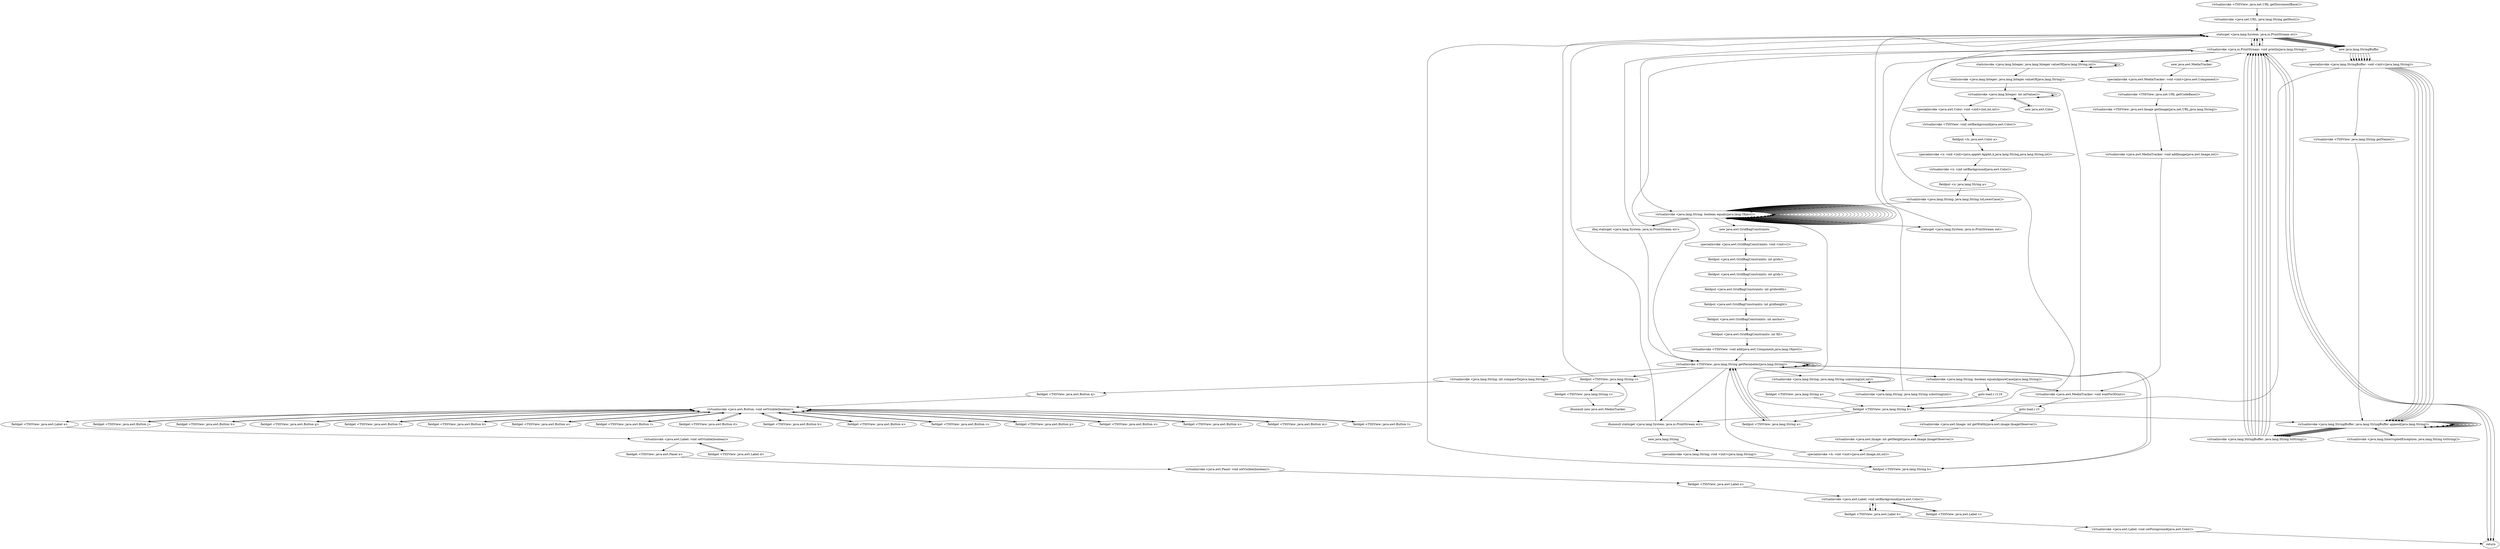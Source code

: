 digraph "" {
"virtualinvoke <TSSView: java.net.URL getDocumentBase()>";
 "virtualinvoke <TSSView: java.net.URL getDocumentBase()>"->"virtualinvoke <java.net.URL: java.lang.String getHost()>";
 "virtualinvoke <java.net.URL: java.lang.String getHost()>"->"staticget <java.lang.System: java.io.PrintStream err>";
 "staticget <java.lang.System: java.io.PrintStream err>"->"virtualinvoke <java.io.PrintStream: void println(java.lang.String)>";
 "virtualinvoke <java.io.PrintStream: void println(java.lang.String)>"->"staticget <java.lang.System: java.io.PrintStream err>";
 "staticget <java.lang.System: java.io.PrintStream err>"->"new java.lang.StringBuffer";
 "new java.lang.StringBuffer"->"specialinvoke <java.lang.StringBuffer: void <init>(java.lang.String)>";
 "specialinvoke <java.lang.StringBuffer: void <init>(java.lang.String)>"->"virtualinvoke <java.lang.StringBuffer: java.lang.StringBuffer append(java.lang.String)>";
 "virtualinvoke <java.lang.StringBuffer: java.lang.StringBuffer append(java.lang.String)>"->"virtualinvoke <java.lang.StringBuffer: java.lang.String toString()>";
 "virtualinvoke <java.lang.StringBuffer: java.lang.String toString()>"->"virtualinvoke <java.io.PrintStream: void println(java.lang.String)>";
 "virtualinvoke <java.io.PrintStream: void println(java.lang.String)>"->"staticget <java.lang.System: java.io.PrintStream err>";
 "staticget <java.lang.System: java.io.PrintStream err>"->"new java.lang.StringBuffer";
 "new java.lang.StringBuffer"->"specialinvoke <java.lang.StringBuffer: void <init>(java.lang.String)>";
 "specialinvoke <java.lang.StringBuffer: void <init>(java.lang.String)>"->"virtualinvoke <TSSView: java.lang.String getName()>";
 "virtualinvoke <TSSView: java.lang.String getName()>"->"virtualinvoke <java.lang.StringBuffer: java.lang.StringBuffer append(java.lang.String)>";
 "virtualinvoke <java.lang.StringBuffer: java.lang.StringBuffer append(java.lang.String)>"->"virtualinvoke <java.lang.StringBuffer: java.lang.String toString()>";
 "virtualinvoke <java.lang.StringBuffer: java.lang.String toString()>"->"virtualinvoke <java.io.PrintStream: void println(java.lang.String)>";
 "virtualinvoke <java.io.PrintStream: void println(java.lang.String)>"->"virtualinvoke <java.lang.String: boolean equals(java.lang.Object)>";
 "virtualinvoke <java.lang.String: boolean equals(java.lang.Object)>"->"virtualinvoke <java.lang.String: boolean equals(java.lang.Object)>";
 "virtualinvoke <java.lang.String: boolean equals(java.lang.Object)>"->"virtualinvoke <java.lang.String: boolean equals(java.lang.Object)>";
 "virtualinvoke <java.lang.String: boolean equals(java.lang.Object)>"->"virtualinvoke <java.lang.String: boolean equals(java.lang.Object)>";
 "virtualinvoke <java.lang.String: boolean equals(java.lang.Object)>"->"virtualinvoke <java.lang.String: boolean equals(java.lang.Object)>";
 "virtualinvoke <java.lang.String: boolean equals(java.lang.Object)>"->"virtualinvoke <java.lang.String: boolean equals(java.lang.Object)>";
 "virtualinvoke <java.lang.String: boolean equals(java.lang.Object)>"->"virtualinvoke <java.lang.String: boolean equals(java.lang.Object)>";
 "virtualinvoke <java.lang.String: boolean equals(java.lang.Object)>"->"virtualinvoke <java.lang.String: boolean equals(java.lang.Object)>";
 "virtualinvoke <java.lang.String: boolean equals(java.lang.Object)>"->"virtualinvoke <java.lang.String: boolean equals(java.lang.Object)>";
 "virtualinvoke <java.lang.String: boolean equals(java.lang.Object)>"->"virtualinvoke <java.lang.String: boolean equals(java.lang.Object)>";
 "virtualinvoke <java.lang.String: boolean equals(java.lang.Object)>"->"virtualinvoke <java.lang.String: boolean equals(java.lang.Object)>";
 "virtualinvoke <java.lang.String: boolean equals(java.lang.Object)>"->"virtualinvoke <java.lang.String: boolean equals(java.lang.Object)>";
 "virtualinvoke <java.lang.String: boolean equals(java.lang.Object)>"->"virtualinvoke <java.lang.String: boolean equals(java.lang.Object)>";
 "virtualinvoke <java.lang.String: boolean equals(java.lang.Object)>"->"virtualinvoke <java.lang.String: boolean equals(java.lang.Object)>";
 "virtualinvoke <java.lang.String: boolean equals(java.lang.Object)>"->"virtualinvoke <java.lang.String: boolean equals(java.lang.Object)>";
 "virtualinvoke <java.lang.String: boolean equals(java.lang.Object)>"->"virtualinvoke <java.lang.String: boolean equals(java.lang.Object)>";
 "virtualinvoke <java.lang.String: boolean equals(java.lang.Object)>"->"virtualinvoke <java.lang.String: boolean equals(java.lang.Object)>";
 "virtualinvoke <java.lang.String: boolean equals(java.lang.Object)>"->"virtualinvoke <java.lang.String: boolean equals(java.lang.Object)>";
 "virtualinvoke <java.lang.String: boolean equals(java.lang.Object)>"->"virtualinvoke <java.lang.String: boolean equals(java.lang.Object)>";
 "virtualinvoke <java.lang.String: boolean equals(java.lang.Object)>"->"virtualinvoke <java.lang.String: boolean equals(java.lang.Object)>";
 "virtualinvoke <java.lang.String: boolean equals(java.lang.Object)>"->"virtualinvoke <java.lang.String: boolean equals(java.lang.Object)>";
 "virtualinvoke <java.lang.String: boolean equals(java.lang.Object)>"->"virtualinvoke <java.lang.String: boolean equals(java.lang.Object)>";
 "virtualinvoke <java.lang.String: boolean equals(java.lang.Object)>"->"virtualinvoke <java.lang.String: boolean equals(java.lang.Object)>";
 "virtualinvoke <java.lang.String: boolean equals(java.lang.Object)>"->"virtualinvoke <java.lang.String: boolean equals(java.lang.Object)>";
 "virtualinvoke <java.lang.String: boolean equals(java.lang.Object)>"->"virtualinvoke <java.lang.String: boolean equals(java.lang.Object)>";
 "virtualinvoke <java.lang.String: boolean equals(java.lang.Object)>"->"virtualinvoke <java.lang.String: boolean equals(java.lang.Object)>";
 "virtualinvoke <java.lang.String: boolean equals(java.lang.Object)>"->"virtualinvoke <java.lang.String: boolean equals(java.lang.Object)>";
 "virtualinvoke <java.lang.String: boolean equals(java.lang.Object)>"->"virtualinvoke <java.lang.String: boolean equals(java.lang.Object)>";
 "virtualinvoke <java.lang.String: boolean equals(java.lang.Object)>"->"virtualinvoke <java.lang.String: boolean equals(java.lang.Object)>";
 "virtualinvoke <java.lang.String: boolean equals(java.lang.Object)>"->"virtualinvoke <java.lang.String: boolean equals(java.lang.Object)>";
 "virtualinvoke <java.lang.String: boolean equals(java.lang.Object)>"->"virtualinvoke <java.lang.String: boolean equals(java.lang.Object)>";
 "virtualinvoke <java.lang.String: boolean equals(java.lang.Object)>"->"virtualinvoke <java.lang.String: boolean equals(java.lang.Object)>";
 "virtualinvoke <java.lang.String: boolean equals(java.lang.Object)>"->"virtualinvoke <java.lang.String: boolean equals(java.lang.Object)>";
 "virtualinvoke <java.lang.String: boolean equals(java.lang.Object)>"->"virtualinvoke <java.lang.String: boolean equals(java.lang.Object)>";
 "virtualinvoke <java.lang.String: boolean equals(java.lang.Object)>"->"ifeq staticget <java.lang.System: java.io.PrintStream err>";
 "ifeq staticget <java.lang.System: java.io.PrintStream err>"->"virtualinvoke <TSSView: java.lang.String getParameter(java.lang.String)>";
 "virtualinvoke <TSSView: java.lang.String getParameter(java.lang.String)>"->"ifnonnull staticget <java.lang.System: java.io.PrintStream err>";
 "ifnonnull staticget <java.lang.System: java.io.PrintStream err>"->"staticget <java.lang.System: java.io.PrintStream err>";
 "staticget <java.lang.System: java.io.PrintStream err>"->"new java.lang.StringBuffer";
 "new java.lang.StringBuffer"->"specialinvoke <java.lang.StringBuffer: void <init>(java.lang.String)>";
 "specialinvoke <java.lang.StringBuffer: void <init>(java.lang.String)>"->"virtualinvoke <java.lang.StringBuffer: java.lang.StringBuffer append(java.lang.String)>";
 "virtualinvoke <java.lang.StringBuffer: java.lang.StringBuffer append(java.lang.String)>"->"virtualinvoke <java.lang.StringBuffer: java.lang.String toString()>";
 "virtualinvoke <java.lang.StringBuffer: java.lang.String toString()>"->"virtualinvoke <java.io.PrintStream: void println(java.lang.String)>";
 "virtualinvoke <java.io.PrintStream: void println(java.lang.String)>"->"virtualinvoke <TSSView: java.lang.String getParameter(java.lang.String)>";
 "virtualinvoke <TSSView: java.lang.String getParameter(java.lang.String)>"->"fieldput <TSSView: java.lang.String c>";
 "fieldput <TSSView: java.lang.String c>"->"fieldget <TSSView: java.lang.String c>";
 "fieldget <TSSView: java.lang.String c>"->"ifnonnull new java.awt.MediaTracker";
 "ifnonnull new java.awt.MediaTracker"->"fieldput <TSSView: java.lang.String c>";
 "fieldput <TSSView: java.lang.String c>"->"staticget <java.lang.System: java.io.PrintStream err>";
 "staticget <java.lang.System: java.io.PrintStream err>"->"virtualinvoke <java.io.PrintStream: void println(java.lang.String)>";
 "virtualinvoke <java.io.PrintStream: void println(java.lang.String)>"->"new java.awt.MediaTracker";
 "new java.awt.MediaTracker"->"specialinvoke <java.awt.MediaTracker: void <init>(java.awt.Component)>";
 "specialinvoke <java.awt.MediaTracker: void <init>(java.awt.Component)>"->"virtualinvoke <TSSView: java.net.URL getCodeBase()>";
 "virtualinvoke <TSSView: java.net.URL getCodeBase()>"->"virtualinvoke <TSSView: java.awt.Image getImage(java.net.URL,java.lang.String)>";
 "virtualinvoke <TSSView: java.awt.Image getImage(java.net.URL,java.lang.String)>"->"virtualinvoke <java.awt.MediaTracker: void addImage(java.awt.Image,int)>";
 "virtualinvoke <java.awt.MediaTracker: void addImage(java.awt.Image,int)>"->"virtualinvoke <java.awt.MediaTracker: void waitForID(int)>";
 "virtualinvoke <java.awt.MediaTracker: void waitForID(int)>"->"goto load.r r3";
 "goto load.r r3"->"virtualinvoke <java.awt.Image: int getWidth(java.awt.image.ImageObserver)>";
 "virtualinvoke <java.awt.Image: int getWidth(java.awt.image.ImageObserver)>"->"virtualinvoke <java.awt.Image: int getHeight(java.awt.image.ImageObserver)>";
 "virtualinvoke <java.awt.Image: int getHeight(java.awt.image.ImageObserver)>"->"specialinvoke <h: void <init>(java.awt.Image,int,int)>";
 "specialinvoke <h: void <init>(java.awt.Image,int,int)>"->"virtualinvoke <TSSView: java.lang.String getParameter(java.lang.String)>";
 "virtualinvoke <TSSView: java.lang.String getParameter(java.lang.String)>"->"fieldput <TSSView: java.lang.String b>";
 "fieldput <TSSView: java.lang.String b>"->"virtualinvoke <TSSView: java.lang.String getParameter(java.lang.String)>";
 "virtualinvoke <TSSView: java.lang.String getParameter(java.lang.String)>"->"fieldput <TSSView: java.lang.String a>";
 "fieldput <TSSView: java.lang.String a>"->"virtualinvoke <TSSView: java.lang.String getParameter(java.lang.String)>";
 "virtualinvoke <TSSView: java.lang.String getParameter(java.lang.String)>"->"virtualinvoke <TSSView: java.lang.String getParameter(java.lang.String)>";
 "virtualinvoke <TSSView: java.lang.String getParameter(java.lang.String)>"->"virtualinvoke <TSSView: java.lang.String getParameter(java.lang.String)>";
 "virtualinvoke <TSSView: java.lang.String getParameter(java.lang.String)>"->"virtualinvoke <TSSView: java.lang.String getParameter(java.lang.String)>";
 "virtualinvoke <TSSView: java.lang.String getParameter(java.lang.String)>"->"virtualinvoke <TSSView: java.lang.String getParameter(java.lang.String)>";
 "virtualinvoke <TSSView: java.lang.String getParameter(java.lang.String)>"->"virtualinvoke <java.lang.String: boolean equalsIgnoreCase(java.lang.String)>";
 "virtualinvoke <java.lang.String: boolean equalsIgnoreCase(java.lang.String)>"->"goto load.r r119";
 "goto load.r r119"->"fieldget <TSSView: java.lang.String b>";
 "fieldget <TSSView: java.lang.String b>"->"ifnonnull staticget <java.lang.System: java.io.PrintStream err>";
 "ifnonnull staticget <java.lang.System: java.io.PrintStream err>"->"new java.lang.String";
 "new java.lang.String"->"specialinvoke <java.lang.String: void <init>(java.lang.String)>";
 "specialinvoke <java.lang.String: void <init>(java.lang.String)>"->"fieldput <TSSView: java.lang.String b>";
 "fieldput <TSSView: java.lang.String b>"->"staticget <java.lang.System: java.io.PrintStream err>";
 "staticget <java.lang.System: java.io.PrintStream err>"->"new java.lang.StringBuffer";
 "new java.lang.StringBuffer"->"specialinvoke <java.lang.StringBuffer: void <init>(java.lang.String)>";
 "specialinvoke <java.lang.StringBuffer: void <init>(java.lang.String)>"->"fieldget <TSSView: java.lang.String b>";
 "fieldget <TSSView: java.lang.String b>"->"virtualinvoke <java.lang.StringBuffer: java.lang.StringBuffer append(java.lang.String)>";
 "virtualinvoke <java.lang.StringBuffer: java.lang.StringBuffer append(java.lang.String)>"->"virtualinvoke <java.lang.StringBuffer: java.lang.String toString()>";
 "virtualinvoke <java.lang.StringBuffer: java.lang.String toString()>"->"virtualinvoke <java.io.PrintStream: void println(java.lang.String)>";
 "virtualinvoke <java.io.PrintStream: void println(java.lang.String)>"->"staticget <java.lang.System: java.io.PrintStream err>";
 "staticget <java.lang.System: java.io.PrintStream err>"->"new java.lang.StringBuffer";
 "new java.lang.StringBuffer"->"specialinvoke <java.lang.StringBuffer: void <init>(java.lang.String)>";
 "specialinvoke <java.lang.StringBuffer: void <init>(java.lang.String)>"->"virtualinvoke <java.lang.StringBuffer: java.lang.StringBuffer append(java.lang.String)>";
 "virtualinvoke <java.lang.StringBuffer: java.lang.StringBuffer append(java.lang.String)>"->"virtualinvoke <java.lang.StringBuffer: java.lang.StringBuffer append(java.lang.String)>";
 "virtualinvoke <java.lang.StringBuffer: java.lang.StringBuffer append(java.lang.String)>"->"virtualinvoke <java.lang.StringBuffer: java.lang.StringBuffer append(java.lang.String)>";
 "virtualinvoke <java.lang.StringBuffer: java.lang.StringBuffer append(java.lang.String)>"->"virtualinvoke <java.lang.StringBuffer: java.lang.String toString()>";
 "virtualinvoke <java.lang.StringBuffer: java.lang.String toString()>"->"virtualinvoke <java.io.PrintStream: void println(java.lang.String)>";
 "virtualinvoke <java.io.PrintStream: void println(java.lang.String)>"->"fieldget <TSSView: java.lang.String b>";
 "fieldget <TSSView: java.lang.String b>"->"virtualinvoke <java.lang.String: boolean equals(java.lang.Object)>";
 "virtualinvoke <java.lang.String: boolean equals(java.lang.Object)>"->"staticget <java.lang.System: java.io.PrintStream out>";
 "staticget <java.lang.System: java.io.PrintStream out>"->"virtualinvoke <java.io.PrintStream: void println(java.lang.String)>";
 "virtualinvoke <java.io.PrintStream: void println(java.lang.String)>"->"return";
"fieldget <TSSView: java.lang.String a>";
 "fieldget <TSSView: java.lang.String a>"->"fieldget <TSSView: java.lang.String b>";
 "fieldget <TSSView: java.lang.String b>"->"fieldput <TSSView: java.lang.String a>";
 "fieldput <TSSView: java.lang.String a>"->"virtualinvoke <TSSView: java.lang.String getParameter(java.lang.String)>";
 "virtualinvoke <TSSView: java.lang.String getParameter(java.lang.String)>"->"virtualinvoke <java.lang.String: java.lang.String substring(int,int)>";
 "virtualinvoke <java.lang.String: java.lang.String substring(int,int)>"->"virtualinvoke <java.lang.String: java.lang.String substring(int,int)>";
 "virtualinvoke <java.lang.String: java.lang.String substring(int,int)>"->"virtualinvoke <java.lang.String: java.lang.String substring(int)>";
 "virtualinvoke <java.lang.String: java.lang.String substring(int)>"->"staticget <java.lang.System: java.io.PrintStream err>";
 "staticget <java.lang.System: java.io.PrintStream err>"->"new java.lang.StringBuffer";
 "new java.lang.StringBuffer"->"specialinvoke <java.lang.StringBuffer: void <init>(java.lang.String)>";
 "specialinvoke <java.lang.StringBuffer: void <init>(java.lang.String)>"->"virtualinvoke <java.lang.StringBuffer: java.lang.StringBuffer append(java.lang.String)>";
 "virtualinvoke <java.lang.StringBuffer: java.lang.StringBuffer append(java.lang.String)>"->"virtualinvoke <java.lang.StringBuffer: java.lang.StringBuffer append(java.lang.String)>";
 "virtualinvoke <java.lang.StringBuffer: java.lang.StringBuffer append(java.lang.String)>"->"virtualinvoke <java.lang.StringBuffer: java.lang.StringBuffer append(java.lang.String)>";
 "virtualinvoke <java.lang.StringBuffer: java.lang.StringBuffer append(java.lang.String)>"->"virtualinvoke <java.lang.StringBuffer: java.lang.StringBuffer append(java.lang.String)>";
 "virtualinvoke <java.lang.StringBuffer: java.lang.StringBuffer append(java.lang.String)>"->"virtualinvoke <java.lang.StringBuffer: java.lang.StringBuffer append(java.lang.String)>";
 "virtualinvoke <java.lang.StringBuffer: java.lang.StringBuffer append(java.lang.String)>"->"virtualinvoke <java.lang.StringBuffer: java.lang.String toString()>";
 "virtualinvoke <java.lang.StringBuffer: java.lang.String toString()>"->"virtualinvoke <java.io.PrintStream: void println(java.lang.String)>";
 "virtualinvoke <java.io.PrintStream: void println(java.lang.String)>"->"staticinvoke <java.lang.Integer: java.lang.Integer valueOf(java.lang.String,int)>";
 "staticinvoke <java.lang.Integer: java.lang.Integer valueOf(java.lang.String,int)>"->"staticinvoke <java.lang.Integer: java.lang.Integer valueOf(java.lang.String,int)>";
 "staticinvoke <java.lang.Integer: java.lang.Integer valueOf(java.lang.String,int)>"->"staticinvoke <java.lang.Integer: java.lang.Integer valueOf(java.lang.String,int)>";
 "staticinvoke <java.lang.Integer: java.lang.Integer valueOf(java.lang.String,int)>"->"staticinvoke <java.lang.Integer: java.lang.Integer valueOf(java.lang.String)>";
 "staticinvoke <java.lang.Integer: java.lang.Integer valueOf(java.lang.String)>"->"virtualinvoke <java.lang.Integer: int intValue()>";
 "virtualinvoke <java.lang.Integer: int intValue()>"->"new java.awt.Color";
 "new java.awt.Color"->"virtualinvoke <java.lang.Integer: int intValue()>";
 "virtualinvoke <java.lang.Integer: int intValue()>"->"virtualinvoke <java.lang.Integer: int intValue()>";
 "virtualinvoke <java.lang.Integer: int intValue()>"->"virtualinvoke <java.lang.Integer: int intValue()>";
 "virtualinvoke <java.lang.Integer: int intValue()>"->"specialinvoke <java.awt.Color: void <init>(int,int,int)>";
 "specialinvoke <java.awt.Color: void <init>(int,int,int)>"->"virtualinvoke <TSSView: void setBackground(java.awt.Color)>";
 "virtualinvoke <TSSView: void setBackground(java.awt.Color)>"->"fieldput <h: java.awt.Color a>";
 "fieldput <h: java.awt.Color a>"->"specialinvoke <x: void <init>(java.applet.Applet,h,java.lang.String,java.lang.String,int)>";
 "specialinvoke <x: void <init>(java.applet.Applet,h,java.lang.String,java.lang.String,int)>"->"virtualinvoke <x: void setBackground(java.awt.Color)>";
 "virtualinvoke <x: void setBackground(java.awt.Color)>"->"fieldput <x: java.lang.String a>";
 "fieldput <x: java.lang.String a>"->"virtualinvoke <java.lang.String: java.lang.String toLowerCase()>";
 "virtualinvoke <java.lang.String: java.lang.String toLowerCase()>"->"virtualinvoke <java.lang.String: boolean equals(java.lang.Object)>";
 "virtualinvoke <java.lang.String: boolean equals(java.lang.Object)>"->"new java.awt.GridBagConstraints";
 "new java.awt.GridBagConstraints"->"specialinvoke <java.awt.GridBagConstraints: void <init>()>";
 "specialinvoke <java.awt.GridBagConstraints: void <init>()>"->"fieldput <java.awt.GridBagConstraints: int gridx>";
 "fieldput <java.awt.GridBagConstraints: int gridx>"->"fieldput <java.awt.GridBagConstraints: int gridy>";
 "fieldput <java.awt.GridBagConstraints: int gridy>"->"fieldput <java.awt.GridBagConstraints: int gridwidth>";
 "fieldput <java.awt.GridBagConstraints: int gridwidth>"->"fieldput <java.awt.GridBagConstraints: int gridheight>";
 "fieldput <java.awt.GridBagConstraints: int gridheight>"->"fieldput <java.awt.GridBagConstraints: int anchor>";
 "fieldput <java.awt.GridBagConstraints: int anchor>"->"fieldput <java.awt.GridBagConstraints: int fill>";
 "fieldput <java.awt.GridBagConstraints: int fill>"->"virtualinvoke <TSSView: void add(java.awt.Component,java.lang.Object)>";
 "virtualinvoke <TSSView: void add(java.awt.Component,java.lang.Object)>"->"virtualinvoke <TSSView: java.lang.String getParameter(java.lang.String)>";
 "virtualinvoke <TSSView: java.lang.String getParameter(java.lang.String)>"->"virtualinvoke <java.lang.String: int compareTo(java.lang.String)>";
 "virtualinvoke <java.lang.String: int compareTo(java.lang.String)>"->"fieldget <TSSView: java.awt.Button q>";
 "fieldget <TSSView: java.awt.Button q>"->"virtualinvoke <java.awt.Button: void setVisible(boolean)>";
 "virtualinvoke <java.awt.Button: void setVisible(boolean)>"->"fieldget <TSSView: java.awt.Button p>";
 "fieldget <TSSView: java.awt.Button p>"->"virtualinvoke <java.awt.Button: void setVisible(boolean)>";
 "virtualinvoke <java.awt.Button: void setVisible(boolean)>"->"fieldget <TSSView: java.awt.Button o>";
 "fieldget <TSSView: java.awt.Button o>"->"virtualinvoke <java.awt.Button: void setVisible(boolean)>";
 "virtualinvoke <java.awt.Button: void setVisible(boolean)>"->"fieldget <TSSView: java.awt.Button n>";
 "fieldget <TSSView: java.awt.Button n>"->"virtualinvoke <java.awt.Button: void setVisible(boolean)>";
 "virtualinvoke <java.awt.Button: void setVisible(boolean)>"->"fieldget <TSSView: java.awt.Button m>";
 "fieldget <TSSView: java.awt.Button m>"->"virtualinvoke <java.awt.Button: void setVisible(boolean)>";
 "virtualinvoke <java.awt.Button: void setVisible(boolean)>"->"fieldget <TSSView: java.awt.Button l>";
 "fieldget <TSSView: java.awt.Button l>"->"virtualinvoke <java.awt.Button: void setVisible(boolean)>";
 "virtualinvoke <java.awt.Button: void setVisible(boolean)>"->"fieldget <TSSView: java.awt.Button j>";
 "fieldget <TSSView: java.awt.Button j>"->"virtualinvoke <java.awt.Button: void setVisible(boolean)>";
 "virtualinvoke <java.awt.Button: void setVisible(boolean)>"->"fieldget <TSSView: java.awt.Button h>";
 "fieldget <TSSView: java.awt.Button h>"->"virtualinvoke <java.awt.Button: void setVisible(boolean)>";
 "virtualinvoke <java.awt.Button: void setVisible(boolean)>"->"fieldget <TSSView: java.awt.Button g>";
 "fieldget <TSSView: java.awt.Button g>"->"virtualinvoke <java.awt.Button: void setVisible(boolean)>";
 "virtualinvoke <java.awt.Button: void setVisible(boolean)>"->"fieldget <TSSView: java.awt.Button f>";
 "fieldget <TSSView: java.awt.Button f>"->"virtualinvoke <java.awt.Button: void setVisible(boolean)>";
 "virtualinvoke <java.awt.Button: void setVisible(boolean)>"->"fieldget <TSSView: java.awt.Button k>";
 "fieldget <TSSView: java.awt.Button k>"->"virtualinvoke <java.awt.Button: void setVisible(boolean)>";
 "virtualinvoke <java.awt.Button: void setVisible(boolean)>"->"fieldget <TSSView: java.awt.Button a>";
 "fieldget <TSSView: java.awt.Button a>"->"virtualinvoke <java.awt.Button: void setVisible(boolean)>";
 "virtualinvoke <java.awt.Button: void setVisible(boolean)>"->"fieldget <TSSView: java.awt.Button i>";
 "fieldget <TSSView: java.awt.Button i>"->"virtualinvoke <java.awt.Button: void setVisible(boolean)>";
 "virtualinvoke <java.awt.Button: void setVisible(boolean)>"->"fieldget <TSSView: java.awt.Button d>";
 "fieldget <TSSView: java.awt.Button d>"->"virtualinvoke <java.awt.Button: void setVisible(boolean)>";
 "virtualinvoke <java.awt.Button: void setVisible(boolean)>"->"fieldget <TSSView: java.awt.Button b>";
 "fieldget <TSSView: java.awt.Button b>"->"virtualinvoke <java.awt.Button: void setVisible(boolean)>";
 "virtualinvoke <java.awt.Button: void setVisible(boolean)>"->"fieldget <TSSView: java.awt.Button e>";
 "fieldget <TSSView: java.awt.Button e>"->"virtualinvoke <java.awt.Button: void setVisible(boolean)>";
 "virtualinvoke <java.awt.Button: void setVisible(boolean)>"->"fieldget <TSSView: java.awt.Button c>";
 "fieldget <TSSView: java.awt.Button c>"->"virtualinvoke <java.awt.Button: void setVisible(boolean)>";
 "virtualinvoke <java.awt.Button: void setVisible(boolean)>"->"fieldget <TSSView: java.awt.Label a>";
 "fieldget <TSSView: java.awt.Label a>"->"virtualinvoke <java.awt.Label: void setVisible(boolean)>";
 "virtualinvoke <java.awt.Label: void setVisible(boolean)>"->"fieldget <TSSView: java.awt.Label d>";
 "fieldget <TSSView: java.awt.Label d>"->"virtualinvoke <java.awt.Label: void setVisible(boolean)>";
 "virtualinvoke <java.awt.Label: void setVisible(boolean)>"->"fieldget <TSSView: java.awt.Panel a>";
 "fieldget <TSSView: java.awt.Panel a>"->"virtualinvoke <java.awt.Panel: void setVisible(boolean)>";
 "virtualinvoke <java.awt.Panel: void setVisible(boolean)>"->"fieldget <TSSView: java.awt.Label e>";
 "fieldget <TSSView: java.awt.Label e>"->"virtualinvoke <java.awt.Label: void setBackground(java.awt.Color)>";
 "virtualinvoke <java.awt.Label: void setBackground(java.awt.Color)>"->"fieldget <TSSView: java.awt.Label c>";
 "fieldget <TSSView: java.awt.Label c>"->"virtualinvoke <java.awt.Label: void setBackground(java.awt.Color)>";
 "virtualinvoke <java.awt.Label: void setBackground(java.awt.Color)>"->"fieldget <TSSView: java.awt.Label b>";
 "fieldget <TSSView: java.awt.Label b>"->"virtualinvoke <java.awt.Label: void setBackground(java.awt.Color)>";
 "virtualinvoke <java.awt.Label: void setBackground(java.awt.Color)>"->"fieldget <TSSView: java.awt.Label b>";
 "fieldget <TSSView: java.awt.Label b>"->"virtualinvoke <java.awt.Label: void setForeground(java.awt.Color)>";
 "virtualinvoke <java.awt.Label: void setForeground(java.awt.Color)>"->"return";
"virtualinvoke <java.lang.String: boolean equalsIgnoreCase(java.lang.String)>";
 "virtualinvoke <java.lang.String: boolean equalsIgnoreCase(java.lang.String)>"-> "virtualinvoke <java.awt.MediaTracker: void waitForID(int)>"->"staticget <java.lang.System: java.io.PrintStream err>";
 "staticget <java.lang.System: java.io.PrintStream err>"->"new java.lang.StringBuffer";
 "new java.lang.StringBuffer"->"specialinvoke <java.lang.StringBuffer: void <init>(java.lang.String)>";
 "specialinvoke <java.lang.StringBuffer: void <init>(java.lang.String)>"->"virtualinvoke <java.lang.StringBuffer: java.lang.StringBuffer append(java.lang.String)>";
 "virtualinvoke <java.lang.StringBuffer: java.lang.StringBuffer append(java.lang.String)>"->"virtualinvoke <java.lang.StringBuffer: java.lang.StringBuffer append(java.lang.String)>";
 "virtualinvoke <java.lang.StringBuffer: java.lang.StringBuffer append(java.lang.String)>"->"virtualinvoke <java.lang.InterruptedException: java.lang.String toString()>";
 "virtualinvoke <java.lang.InterruptedException: java.lang.String toString()>"->"virtualinvoke <java.lang.StringBuffer: java.lang.StringBuffer append(java.lang.String)>";
 "virtualinvoke <java.lang.StringBuffer: java.lang.StringBuffer append(java.lang.String)>"->"virtualinvoke <java.lang.StringBuffer: java.lang.String toString()>";
 "virtualinvoke <java.lang.StringBuffer: java.lang.String toString()>"->"virtualinvoke <java.io.PrintStream: void println(java.lang.String)>";
 "virtualinvoke <java.io.PrintStream: void println(java.lang.String)>"->"return";
 "ifeq staticget <java.lang.System: java.io.PrintStream err>"->"staticget <java.lang.System: java.io.PrintStream err>";
 "staticget <java.lang.System: java.io.PrintStream err>"->"new java.lang.StringBuffer";
 "new java.lang.StringBuffer"->"specialinvoke <java.lang.StringBuffer: void <init>(java.lang.String)>";
 "specialinvoke <java.lang.StringBuffer: void <init>(java.lang.String)>"->"virtualinvoke <java.lang.StringBuffer: java.lang.StringBuffer append(java.lang.String)>";
 "virtualinvoke <java.lang.StringBuffer: java.lang.StringBuffer append(java.lang.String)>"->"virtualinvoke <java.lang.StringBuffer: java.lang.StringBuffer append(java.lang.String)>";
 "virtualinvoke <java.lang.StringBuffer: java.lang.StringBuffer append(java.lang.String)>"->"virtualinvoke <java.lang.StringBuffer: java.lang.String toString()>";
 "virtualinvoke <java.lang.StringBuffer: java.lang.String toString()>"->"virtualinvoke <java.io.PrintStream: void println(java.lang.String)>";
 "virtualinvoke <java.io.PrintStream: void println(java.lang.String)>"->"return";
}
